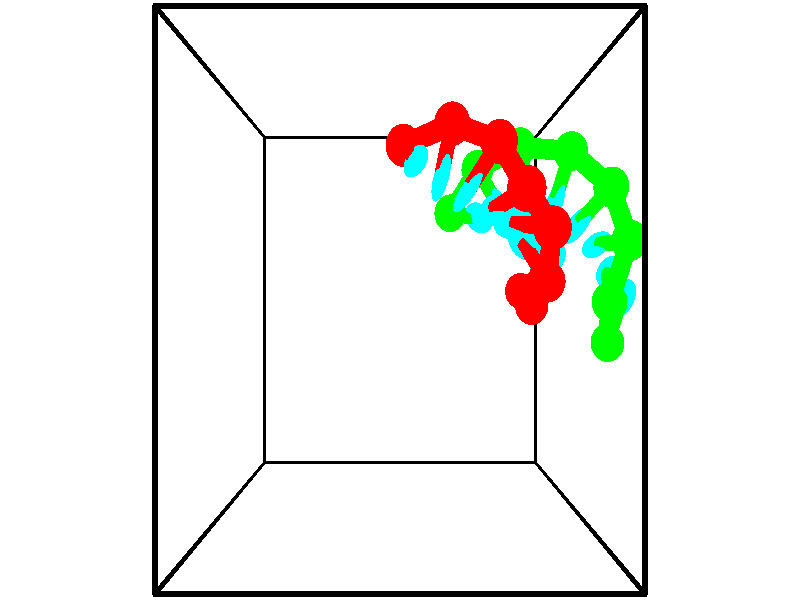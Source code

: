 // switches for output
#declare DRAW_BASES = 1; // possible values are 0, 1; only relevant for DNA ribbons
#declare DRAW_BASES_TYPE = 3; // possible values are 1, 2, 3; only relevant for DNA ribbons
#declare DRAW_FOG = 0; // set to 1 to enable fog

#include "colors.inc"

#include "transforms.inc"
background { rgb <1, 1, 1>}

#default {
   normal{
       ripples 0.25
       frequency 0.20
       turbulence 0.2
       lambda 5
   }
	finish {
		phong 0.1
		phong_size 40.
	}
}

// original window dimensions: 1024x640


// camera settings

camera {
	sky <-0, 1, 0>
	up <-0, 1, 0>
	right 1.6 * <1, 0, 0>
	location <2.5, 2.5, 11.1562>
	look_at <2.5, 2.5, 2.5>
	direction <0, 0, -8.6562>
	angle 67.0682
}


# declare cpy_camera_pos = <2.5, 2.5, 11.1562>;
# if (DRAW_FOG = 1)
fog {
	fog_type 2
	up vnormalize(cpy_camera_pos)
	color rgbt<1,1,1,0.3>
	distance 1e-5
	fog_alt 3e-3
	fog_offset 4
}
# end


// LIGHTS

# declare lum = 6;
global_settings {
	ambient_light rgb lum * <0.05, 0.05, 0.05>
	max_trace_level 15
}# declare cpy_direct_light_amount = 0.25;
light_source
{	1000 * <-1, -1, 1>,
	rgb lum * cpy_direct_light_amount
	parallel
}

light_source
{	1000 * <1, 1, -1>,
	rgb lum * cpy_direct_light_amount
	parallel
}

// strand 0

// nucleotide -1

// particle -1
sphere {
	<2.548610, 4.323177, 2.610296> 0.250000
	pigment { color rgbt <1,0,0,0> }
	no_shadow
}
cylinder {
	<2.639317, 4.151543, 2.960030>,  <2.693740, 4.048562, 3.169870>, 0.100000
	pigment { color rgbt <1,0,0,0> }
	no_shadow
}
cylinder {
	<2.639317, 4.151543, 2.960030>,  <2.548610, 4.323177, 2.610296>, 0.100000
	pigment { color rgbt <1,0,0,0> }
	no_shadow
}

// particle -1
sphere {
	<2.639317, 4.151543, 2.960030> 0.100000
	pigment { color rgbt <1,0,0,0> }
	no_shadow
}
sphere {
	0, 1
	scale<0.080000,0.200000,0.300000>
	matrix <0.719476, -0.531274, -0.447328,
		0.656454, 0.730502, 0.188243,
		0.226765, -0.429087, 0.874335,
		2.707346, 4.022817, 3.222330>
	pigment { color rgbt <0,1,1,0> }
	no_shadow
}
cylinder {
	<3.219415, 4.527658, 2.816092>,  <2.548610, 4.323177, 2.610296>, 0.130000
	pigment { color rgbt <1,0,0,0> }
	no_shadow
}

// nucleotide -1

// particle -1
sphere {
	<3.219415, 4.527658, 2.816092> 0.250000
	pigment { color rgbt <1,0,0,0> }
	no_shadow
}
cylinder {
	<3.125134, 4.157303, 2.934193>,  <3.068565, 3.935089, 3.005053>, 0.100000
	pigment { color rgbt <1,0,0,0> }
	no_shadow
}
cylinder {
	<3.125134, 4.157303, 2.934193>,  <3.219415, 4.527658, 2.816092>, 0.100000
	pigment { color rgbt <1,0,0,0> }
	no_shadow
}

// particle -1
sphere {
	<3.125134, 4.157303, 2.934193> 0.100000
	pigment { color rgbt <1,0,0,0> }
	no_shadow
}
sphere {
	0, 1
	scale<0.080000,0.200000,0.300000>
	matrix <0.888339, -0.328467, -0.320879,
		0.394078, 0.186651, 0.899924,
		-0.235703, -0.925889, 0.295251,
		3.054423, 3.879536, 3.022768>
	pigment { color rgbt <0,1,1,0> }
	no_shadow
}
cylinder {
	<3.853930, 4.302102, 2.920198>,  <3.219415, 4.527658, 2.816092>, 0.130000
	pigment { color rgbt <1,0,0,0> }
	no_shadow
}

// nucleotide -1

// particle -1
sphere {
	<3.853930, 4.302102, 2.920198> 0.250000
	pigment { color rgbt <1,0,0,0> }
	no_shadow
}
cylinder {
	<3.611172, 3.984711, 2.902000>,  <3.465517, 3.794276, 2.891082>, 0.100000
	pigment { color rgbt <1,0,0,0> }
	no_shadow
}
cylinder {
	<3.611172, 3.984711, 2.902000>,  <3.853930, 4.302102, 2.920198>, 0.100000
	pigment { color rgbt <1,0,0,0> }
	no_shadow
}

// particle -1
sphere {
	<3.611172, 3.984711, 2.902000> 0.100000
	pigment { color rgbt <1,0,0,0> }
	no_shadow
}
sphere {
	0, 1
	scale<0.080000,0.200000,0.300000>
	matrix <0.761428, -0.564067, -0.319460,
		0.227823, -0.228519, 0.946507,
		-0.606897, -0.793478, -0.045493,
		3.429103, 3.746667, 2.888352>
	pigment { color rgbt <0,1,1,0> }
	no_shadow
}
cylinder {
	<4.137367, 3.702971, 3.352634>,  <3.853930, 4.302102, 2.920198>, 0.130000
	pigment { color rgbt <1,0,0,0> }
	no_shadow
}

// nucleotide -1

// particle -1
sphere {
	<4.137367, 3.702971, 3.352634> 0.250000
	pigment { color rgbt <1,0,0,0> }
	no_shadow
}
cylinder {
	<3.922421, 3.602875, 3.030487>,  <3.793453, 3.542817, 2.837198>, 0.100000
	pigment { color rgbt <1,0,0,0> }
	no_shadow
}
cylinder {
	<3.922421, 3.602875, 3.030487>,  <4.137367, 3.702971, 3.352634>, 0.100000
	pigment { color rgbt <1,0,0,0> }
	no_shadow
}

// particle -1
sphere {
	<3.922421, 3.602875, 3.030487> 0.100000
	pigment { color rgbt <1,0,0,0> }
	no_shadow
}
sphere {
	0, 1
	scale<0.080000,0.200000,0.300000>
	matrix <0.841770, -0.217580, -0.494048,
		-0.051601, -0.943419, 0.327565,
		-0.537365, -0.250240, -0.805369,
		3.761211, 3.527803, 2.788877>
	pigment { color rgbt <0,1,1,0> }
	no_shadow
}
cylinder {
	<4.540115, 3.303188, 3.076006>,  <4.137367, 3.702971, 3.352634>, 0.130000
	pigment { color rgbt <1,0,0,0> }
	no_shadow
}

// nucleotide -1

// particle -1
sphere {
	<4.540115, 3.303188, 3.076006> 0.250000
	pigment { color rgbt <1,0,0,0> }
	no_shadow
}
cylinder {
	<4.269802, 3.370918, 2.789051>,  <4.107614, 3.411557, 2.616878>, 0.100000
	pigment { color rgbt <1,0,0,0> }
	no_shadow
}
cylinder {
	<4.269802, 3.370918, 2.789051>,  <4.540115, 3.303188, 3.076006>, 0.100000
	pigment { color rgbt <1,0,0,0> }
	no_shadow
}

// particle -1
sphere {
	<4.269802, 3.370918, 2.789051> 0.100000
	pigment { color rgbt <1,0,0,0> }
	no_shadow
}
sphere {
	0, 1
	scale<0.080000,0.200000,0.300000>
	matrix <0.709151, -0.116111, -0.695430,
		-0.201053, -0.978696, -0.041614,
		-0.675783, 0.169329, -0.717387,
		4.067067, 3.421716, 2.573835>
	pigment { color rgbt <0,1,1,0> }
	no_shadow
}
cylinder {
	<4.586662, 2.718682, 2.604549>,  <4.540115, 3.303188, 3.076006>, 0.130000
	pigment { color rgbt <1,0,0,0> }
	no_shadow
}

// nucleotide -1

// particle -1
sphere {
	<4.586662, 2.718682, 2.604549> 0.250000
	pigment { color rgbt <1,0,0,0> }
	no_shadow
}
cylinder {
	<4.412731, 3.023743, 2.413013>,  <4.308372, 3.206779, 2.298092>, 0.100000
	pigment { color rgbt <1,0,0,0> }
	no_shadow
}
cylinder {
	<4.412731, 3.023743, 2.413013>,  <4.586662, 2.718682, 2.604549>, 0.100000
	pigment { color rgbt <1,0,0,0> }
	no_shadow
}

// particle -1
sphere {
	<4.412731, 3.023743, 2.413013> 0.100000
	pigment { color rgbt <1,0,0,0> }
	no_shadow
}
sphere {
	0, 1
	scale<0.080000,0.200000,0.300000>
	matrix <0.702561, -0.045327, -0.710178,
		-0.563322, -0.645220, -0.516100,
		-0.434828, 0.762651, -0.478840,
		4.282283, 3.252538, 2.269361>
	pigment { color rgbt <0,1,1,0> }
	no_shadow
}
cylinder {
	<4.520761, 2.430349, 1.885118>,  <4.586662, 2.718682, 2.604549>, 0.130000
	pigment { color rgbt <1,0,0,0> }
	no_shadow
}

// nucleotide -1

// particle -1
sphere {
	<4.520761, 2.430349, 1.885118> 0.250000
	pigment { color rgbt <1,0,0,0> }
	no_shadow
}
cylinder {
	<4.594566, 2.823471, 1.882305>,  <4.638850, 3.059344, 1.880618>, 0.100000
	pigment { color rgbt <1,0,0,0> }
	no_shadow
}
cylinder {
	<4.594566, 2.823471, 1.882305>,  <4.520761, 2.430349, 1.885118>, 0.100000
	pigment { color rgbt <1,0,0,0> }
	no_shadow
}

// particle -1
sphere {
	<4.594566, 2.823471, 1.882305> 0.100000
	pigment { color rgbt <1,0,0,0> }
	no_shadow
}
sphere {
	0, 1
	scale<0.080000,0.200000,0.300000>
	matrix <0.769638, -0.148935, -0.620867,
		-0.611238, 0.109147, -0.783884,
		0.184514, 0.982805, -0.007031,
		4.649920, 3.118313, 1.880196>
	pigment { color rgbt <0,1,1,0> }
	no_shadow
}
cylinder {
	<4.502352, 2.624240, 1.118009>,  <4.520761, 2.430349, 1.885118>, 0.130000
	pigment { color rgbt <1,0,0,0> }
	no_shadow
}

// nucleotide -1

// particle -1
sphere {
	<4.502352, 2.624240, 1.118009> 0.250000
	pigment { color rgbt <1,0,0,0> }
	no_shadow
}
cylinder {
	<4.730736, 2.850433, 1.356079>,  <4.867766, 2.986149, 1.498921>, 0.100000
	pigment { color rgbt <1,0,0,0> }
	no_shadow
}
cylinder {
	<4.730736, 2.850433, 1.356079>,  <4.502352, 2.624240, 1.118009>, 0.100000
	pigment { color rgbt <1,0,0,0> }
	no_shadow
}

// particle -1
sphere {
	<4.730736, 2.850433, 1.356079> 0.100000
	pigment { color rgbt <1,0,0,0> }
	no_shadow
}
sphere {
	0, 1
	scale<0.080000,0.200000,0.300000>
	matrix <0.755885, -0.079184, -0.649898,
		-0.320377, 0.820951, -0.472650,
		0.570960, 0.565482, 0.595176,
		4.902024, 3.020078, 1.534632>
	pigment { color rgbt <0,1,1,0> }
	no_shadow
}
// strand 1

// nucleotide -1

// particle -1
sphere {
	<5.750669, 1.942349, 1.693367> 0.250000
	pigment { color rgbt <0,1,0,0> }
	no_shadow
}
cylinder {
	<5.933197, 2.275345, 1.567680>,  <6.042714, 2.475142, 1.492268>, 0.100000
	pigment { color rgbt <0,1,0,0> }
	no_shadow
}
cylinder {
	<5.933197, 2.275345, 1.567680>,  <5.750669, 1.942349, 1.693367>, 0.100000
	pigment { color rgbt <0,1,0,0> }
	no_shadow
}

// particle -1
sphere {
	<5.933197, 2.275345, 1.567680> 0.100000
	pigment { color rgbt <0,1,0,0> }
	no_shadow
}
sphere {
	0, 1
	scale<0.080000,0.200000,0.300000>
	matrix <-0.591571, 0.547614, 0.591745,
		0.664692, -0.084144, 0.742364,
		0.456321, 0.832489, -0.314218,
		6.070093, 2.525092, 1.473415>
	pigment { color rgbt <0,1,1,0> }
	no_shadow
}
cylinder {
	<5.607419, 2.474796, 2.202609>,  <5.750669, 1.942349, 1.693367>, 0.130000
	pigment { color rgbt <0,1,0,0> }
	no_shadow
}

// nucleotide -1

// particle -1
sphere {
	<5.607419, 2.474796, 2.202609> 0.250000
	pigment { color rgbt <0,1,0,0> }
	no_shadow
}
cylinder {
	<5.700803, 2.707977, 1.891312>,  <5.756834, 2.847886, 1.704533>, 0.100000
	pigment { color rgbt <0,1,0,0> }
	no_shadow
}
cylinder {
	<5.700803, 2.707977, 1.891312>,  <5.607419, 2.474796, 2.202609>, 0.100000
	pigment { color rgbt <0,1,0,0> }
	no_shadow
}

// particle -1
sphere {
	<5.700803, 2.707977, 1.891312> 0.100000
	pigment { color rgbt <0,1,0,0> }
	no_shadow
}
sphere {
	0, 1
	scale<0.080000,0.200000,0.300000>
	matrix <-0.651398, 0.687984, 0.319935,
		0.721926, 0.432253, 0.540352,
		0.233461, 0.582953, -0.778243,
		5.770841, 2.882863, 1.657839>
	pigment { color rgbt <0,1,1,0> }
	no_shadow
}
cylinder {
	<5.827283, 3.218051, 2.407207>,  <5.607419, 2.474796, 2.202609>, 0.130000
	pigment { color rgbt <0,1,0,0> }
	no_shadow
}

// nucleotide -1

// particle -1
sphere {
	<5.827283, 3.218051, 2.407207> 0.250000
	pigment { color rgbt <0,1,0,0> }
	no_shadow
}
cylinder {
	<5.673157, 3.217911, 2.038094>,  <5.580681, 3.217827, 1.816625>, 0.100000
	pigment { color rgbt <0,1,0,0> }
	no_shadow
}
cylinder {
	<5.673157, 3.217911, 2.038094>,  <5.827283, 3.218051, 2.407207>, 0.100000
	pigment { color rgbt <0,1,0,0> }
	no_shadow
}

// particle -1
sphere {
	<5.673157, 3.217911, 2.038094> 0.100000
	pigment { color rgbt <0,1,0,0> }
	no_shadow
}
sphere {
	0, 1
	scale<0.080000,0.200000,0.300000>
	matrix <-0.779007, 0.536166, 0.325076,
		0.494652, 0.844113, -0.206866,
		-0.385315, -0.000350, -0.922785,
		5.557562, 3.217806, 1.761258>
	pigment { color rgbt <0,1,1,0> }
	no_shadow
}
cylinder {
	<5.625699, 3.892159, 2.222499>,  <5.827283, 3.218051, 2.407207>, 0.130000
	pigment { color rgbt <0,1,0,0> }
	no_shadow
}

// nucleotide -1

// particle -1
sphere {
	<5.625699, 3.892159, 2.222499> 0.250000
	pigment { color rgbt <0,1,0,0> }
	no_shadow
}
cylinder {
	<5.400591, 3.645889, 2.001869>,  <5.265526, 3.498127, 1.869491>, 0.100000
	pigment { color rgbt <0,1,0,0> }
	no_shadow
}
cylinder {
	<5.400591, 3.645889, 2.001869>,  <5.625699, 3.892159, 2.222499>, 0.100000
	pigment { color rgbt <0,1,0,0> }
	no_shadow
}

// particle -1
sphere {
	<5.400591, 3.645889, 2.001869> 0.100000
	pigment { color rgbt <0,1,0,0> }
	no_shadow
}
sphere {
	0, 1
	scale<0.080000,0.200000,0.300000>
	matrix <-0.826385, 0.403346, 0.392937,
		-0.019446, 0.676946, -0.735776,
		-0.562769, -0.615675, -0.551575,
		5.231760, 3.461187, 1.836397>
	pigment { color rgbt <0,1,1,0> }
	no_shadow
}
cylinder {
	<5.104128, 4.390283, 1.946580>,  <5.625699, 3.892159, 2.222499>, 0.130000
	pigment { color rgbt <0,1,0,0> }
	no_shadow
}

// nucleotide -1

// particle -1
sphere {
	<5.104128, 4.390283, 1.946580> 0.250000
	pigment { color rgbt <0,1,0,0> }
	no_shadow
}
cylinder {
	<4.972838, 4.014786, 1.904572>,  <4.894064, 3.789487, 1.879366>, 0.100000
	pigment { color rgbt <0,1,0,0> }
	no_shadow
}
cylinder {
	<4.972838, 4.014786, 1.904572>,  <5.104128, 4.390283, 1.946580>, 0.100000
	pigment { color rgbt <0,1,0,0> }
	no_shadow
}

// particle -1
sphere {
	<4.972838, 4.014786, 1.904572> 0.100000
	pigment { color rgbt <0,1,0,0> }
	no_shadow
}
sphere {
	0, 1
	scale<0.080000,0.200000,0.300000>
	matrix <-0.898241, 0.275779, 0.342213,
		-0.292288, 0.206658, -0.933735,
		-0.328225, -0.938743, -0.105022,
		4.874371, 3.733163, 1.873065>
	pigment { color rgbt <0,1,1,0> }
	no_shadow
}
cylinder {
	<4.375786, 4.496671, 1.702154>,  <5.104128, 4.390283, 1.946580>, 0.130000
	pigment { color rgbt <0,1,0,0> }
	no_shadow
}

// nucleotide -1

// particle -1
sphere {
	<4.375786, 4.496671, 1.702154> 0.250000
	pigment { color rgbt <0,1,0,0> }
	no_shadow
}
cylinder {
	<4.448414, 4.110428, 1.776596>,  <4.491991, 3.878682, 1.821261>, 0.100000
	pigment { color rgbt <0,1,0,0> }
	no_shadow
}
cylinder {
	<4.448414, 4.110428, 1.776596>,  <4.375786, 4.496671, 1.702154>, 0.100000
	pigment { color rgbt <0,1,0,0> }
	no_shadow
}

// particle -1
sphere {
	<4.448414, 4.110428, 1.776596> 0.100000
	pigment { color rgbt <0,1,0,0> }
	no_shadow
}
sphere {
	0, 1
	scale<0.080000,0.200000,0.300000>
	matrix <-0.905310, -0.090236, 0.415055,
		-0.383987, -0.243843, -0.890559,
		0.181569, -0.965607, 0.186104,
		4.502885, 3.820746, 1.832427>
	pigment { color rgbt <0,1,1,0> }
	no_shadow
}
cylinder {
	<3.719836, 4.216737, 1.647442>,  <4.375786, 4.496671, 1.702154>, 0.130000
	pigment { color rgbt <0,1,0,0> }
	no_shadow
}

// nucleotide -1

// particle -1
sphere {
	<3.719836, 4.216737, 1.647442> 0.250000
	pigment { color rgbt <0,1,0,0> }
	no_shadow
}
cylinder {
	<3.894434, 3.901093, 1.820312>,  <3.999192, 3.711706, 1.924035>, 0.100000
	pigment { color rgbt <0,1,0,0> }
	no_shadow
}
cylinder {
	<3.894434, 3.901093, 1.820312>,  <3.719836, 4.216737, 1.647442>, 0.100000
	pigment { color rgbt <0,1,0,0> }
	no_shadow
}

// particle -1
sphere {
	<3.894434, 3.901093, 1.820312> 0.100000
	pigment { color rgbt <0,1,0,0> }
	no_shadow
}
sphere {
	0, 1
	scale<0.080000,0.200000,0.300000>
	matrix <-0.890024, -0.308431, 0.335750,
		-0.131647, -0.531201, -0.836955,
		0.436494, -0.789111, 0.432178,
		4.025382, 3.664359, 1.949965>
	pigment { color rgbt <0,1,1,0> }
	no_shadow
}
cylinder {
	<3.302637, 3.658253, 1.476991>,  <3.719836, 4.216737, 1.647442>, 0.130000
	pigment { color rgbt <0,1,0,0> }
	no_shadow
}

// nucleotide -1

// particle -1
sphere {
	<3.302637, 3.658253, 1.476991> 0.250000
	pigment { color rgbt <0,1,0,0> }
	no_shadow
}
cylinder {
	<3.518694, 3.585464, 1.805656>,  <3.648328, 3.541792, 2.002856>, 0.100000
	pigment { color rgbt <0,1,0,0> }
	no_shadow
}
cylinder {
	<3.518694, 3.585464, 1.805656>,  <3.302637, 3.658253, 1.476991>, 0.100000
	pigment { color rgbt <0,1,0,0> }
	no_shadow
}

// particle -1
sphere {
	<3.518694, 3.585464, 1.805656> 0.100000
	pigment { color rgbt <0,1,0,0> }
	no_shadow
}
sphere {
	0, 1
	scale<0.080000,0.200000,0.300000>
	matrix <-0.817034, -0.347440, 0.460154,
		0.201744, -0.919876, -0.336343,
		0.540143, -0.181970, 0.821664,
		3.680737, 3.530873, 2.052156>
	pigment { color rgbt <0,1,1,0> }
	no_shadow
}
// box output
cylinder {
	<0.000000, 0.000000, 0.000000>,  <5.000000, 0.000000, 0.000000>, 0.025000
	pigment { color rgbt <0,0,0,0> }
	no_shadow
}
cylinder {
	<0.000000, 0.000000, 0.000000>,  <0.000000, 5.000000, 0.000000>, 0.025000
	pigment { color rgbt <0,0,0,0> }
	no_shadow
}
cylinder {
	<0.000000, 0.000000, 0.000000>,  <0.000000, 0.000000, 5.000000>, 0.025000
	pigment { color rgbt <0,0,0,0> }
	no_shadow
}
cylinder {
	<5.000000, 5.000000, 5.000000>,  <0.000000, 5.000000, 5.000000>, 0.025000
	pigment { color rgbt <0,0,0,0> }
	no_shadow
}
cylinder {
	<5.000000, 5.000000, 5.000000>,  <5.000000, 0.000000, 5.000000>, 0.025000
	pigment { color rgbt <0,0,0,0> }
	no_shadow
}
cylinder {
	<5.000000, 5.000000, 5.000000>,  <5.000000, 5.000000, 0.000000>, 0.025000
	pigment { color rgbt <0,0,0,0> }
	no_shadow
}
cylinder {
	<0.000000, 0.000000, 5.000000>,  <0.000000, 5.000000, 5.000000>, 0.025000
	pigment { color rgbt <0,0,0,0> }
	no_shadow
}
cylinder {
	<0.000000, 0.000000, 5.000000>,  <5.000000, 0.000000, 5.000000>, 0.025000
	pigment { color rgbt <0,0,0,0> }
	no_shadow
}
cylinder {
	<5.000000, 5.000000, 0.000000>,  <0.000000, 5.000000, 0.000000>, 0.025000
	pigment { color rgbt <0,0,0,0> }
	no_shadow
}
cylinder {
	<5.000000, 5.000000, 0.000000>,  <5.000000, 0.000000, 0.000000>, 0.025000
	pigment { color rgbt <0,0,0,0> }
	no_shadow
}
cylinder {
	<5.000000, 0.000000, 5.000000>,  <5.000000, 0.000000, 0.000000>, 0.025000
	pigment { color rgbt <0,0,0,0> }
	no_shadow
}
cylinder {
	<0.000000, 5.000000, 0.000000>,  <0.000000, 5.000000, 5.000000>, 0.025000
	pigment { color rgbt <0,0,0,0> }
	no_shadow
}
// end of box output
